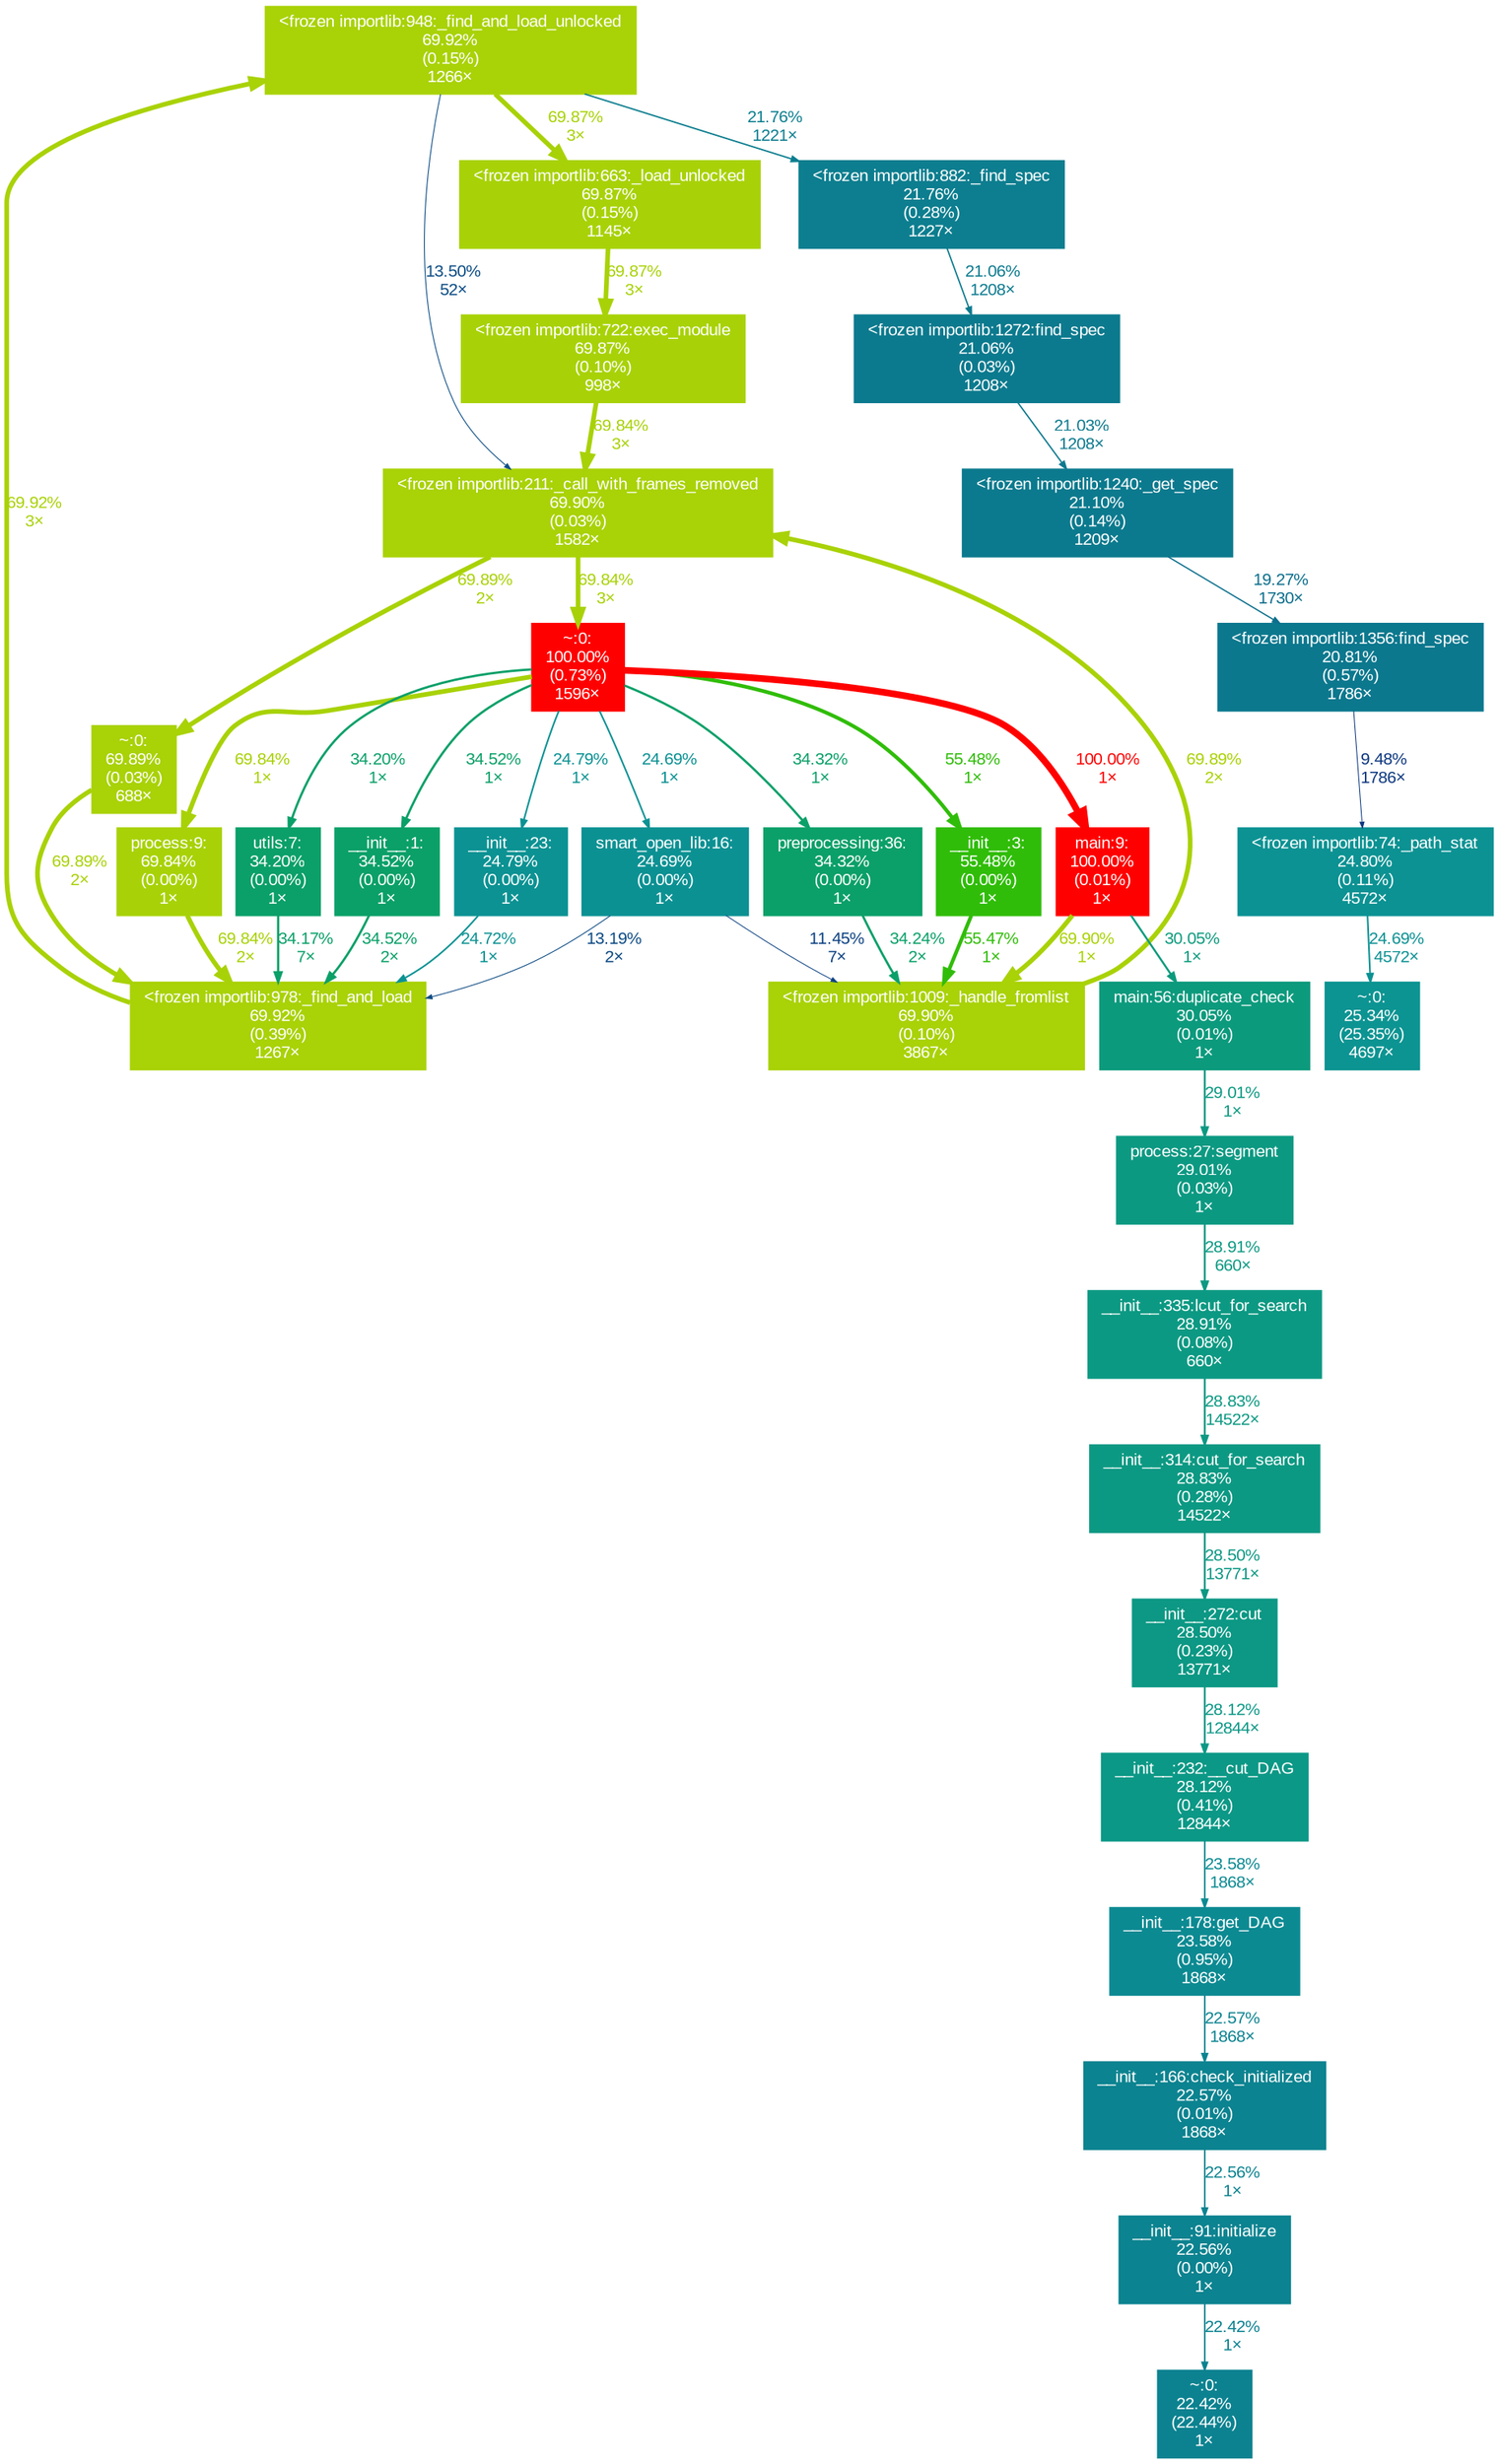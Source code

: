 digraph {
	graph [fontname=Arial, nodesep=0.125, ranksep=0.25];
	node [fontcolor=white, fontname=Arial, height=0, shape=box, style=filled, width=0];
	edge [fontname=Arial];
	3 [color="#0c788e", fontcolor="#ffffff", fontsize="10.00", label="<frozen importlib:1356:find_spec\n20.81%\n(0.57%)\n1786×", tooltip="<frozen importlib._bootstrap_external>"];
	3 -> 527 [arrowsize="0.35", color="#0d387f", fontcolor="#0d387f", fontsize="10.00", label="9.48%\n1786×", labeldistance="0.50", penwidth="0.50"];
	12 [color="#a9d207", fontcolor="#ffffff", fontsize="10.00", label="<frozen importlib:978:_find_and_load\n69.92%\n(0.39%)\n1267×", tooltip="<frozen importlib._bootstrap>"];
	12 -> 290 [arrowsize="0.84", color="#a9d207", fontcolor="#a9d207", fontsize="10.00", label="69.92%\n3×", labeldistance="2.80", penwidth="2.80"];
	16 [color="#30bd09", fontcolor="#ffffff", fontsize="10.00", label="__init__:3:\n55.48%\n(0.00%)\n1×", tooltip="C:\\Users\\28971\\Anaconda3\\envs\\se\\lib\\site-packages\\gensim\\__init__.py"];
	16 -> 291 [arrowsize="0.74", color="#30bd09", fontcolor="#30bd09", fontsize="10.00", label="55.47%\n1×", labeldistance="2.22", penwidth="2.22"];
	17 [color="#0ba069", fontcolor="#ffffff", fontsize="10.00", label="preprocessing:36:\n34.32%\n(0.00%)\n1×", tooltip="C:\\Users\\28971\\Anaconda3\\envs\\se\\lib\\site-packages\\gensim\\parsing\\preprocessing.py"];
	17 -> 291 [arrowsize="0.59", color="#0ba069", fontcolor="#0ba069", fontsize="10.00", label="34.24%\n2×", labeldistance="1.37", penwidth="1.37"];
	88 [color="#0c9293", fontcolor="#ffffff", fontsize="10.00", label="__init__:23:\n24.79%\n(0.00%)\n1×", tooltip="C:\\Users\\28971\\Anaconda3\\envs\\se\\lib\\site-packages\\smart_open\\__init__.py"];
	88 -> 12 [arrowsize="0.50", color="#0c9293", fontcolor="#0c9293", fontsize="10.00", label="24.72%\n1×", labeldistance="0.99", penwidth="0.99"];
	89 [color="#0c9193", fontcolor="#ffffff", fontsize="10.00", label="smart_open_lib:16:\n24.69%\n(0.00%)\n1×", tooltip="C:\\Users\\28971\\Anaconda3\\envs\\se\\lib\\site-packages\\smart_open\\smart_open_lib.py"];
	89 -> 12 [arrowsize="0.36", color="#0d4b84", fontcolor="#0d4b84", fontsize="10.00", label="13.19%\n2×", labeldistance="0.53", penwidth="0.53"];
	89 -> 291 [arrowsize="0.35", color="#0d4282", fontcolor="#0d4282", fontsize="10.00", label="11.45%\n7×", labeldistance="0.50", penwidth="0.50"];
	284 [color="#a9d207", fontcolor="#ffffff", fontsize="10.00", label="~:0:\n69.89%\n(0.03%)\n688×", tooltip="~"];
	284 -> 12 [arrowsize="0.84", color="#a9d207", fontcolor="#a9d207", fontsize="10.00", label="69.89%\n2×", labeldistance="2.80", penwidth="2.80"];
	287 [color="#a9d207", fontcolor="#ffffff", fontsize="10.00", label="<frozen importlib:211:_call_with_frames_removed\n69.90%\n(0.03%)\n1582×", tooltip="<frozen importlib._bootstrap>"];
	287 -> 284 [arrowsize="0.84", color="#a9d207", fontcolor="#a9d207", fontsize="10.00", label="69.89%\n2×", labeldistance="2.80", penwidth="2.80"];
	287 -> 1239 [arrowsize="0.84", color="#a8d207", fontcolor="#a8d207", fontsize="10.00", label="69.84%\n3×", labeldistance="2.79", penwidth="2.79"];
	290 [color="#a9d207", fontcolor="#ffffff", fontsize="10.00", label="<frozen importlib:948:_find_and_load_unlocked\n69.92%\n(0.15%)\n1266×", tooltip="<frozen importlib._bootstrap>"];
	290 -> 287 [arrowsize="0.37", color="#0d4d84", fontcolor="#0d4d84", fontsize="10.00", label="13.50%\n52×", labeldistance="0.54", penwidth="0.54"];
	290 -> 302 [arrowsize="0.84", color="#a8d207", fontcolor="#a8d207", fontsize="10.00", label="69.87%\n3×", labeldistance="2.79", penwidth="2.79"];
	290 -> 517 [arrowsize="0.47", color="#0c7e8f", fontcolor="#0c7e8f", fontsize="10.00", label="21.76%\n1221×", labeldistance="0.87", penwidth="0.87"];
	291 [color="#a9d207", fontcolor="#ffffff", fontsize="10.00", label="<frozen importlib:1009:_handle_fromlist\n69.90%\n(0.10%)\n3867×", tooltip="<frozen importlib._bootstrap>"];
	291 -> 287 [arrowsize="0.84", color="#a9d207", fontcolor="#a9d207", fontsize="10.00", label="69.89%\n2×", labeldistance="2.80", penwidth="2.80"];
	292 [color="#a8d207", fontcolor="#ffffff", fontsize="10.00", label="<frozen importlib:722:exec_module\n69.87%\n(0.10%)\n998×", tooltip="<frozen importlib._bootstrap_external>"];
	292 -> 287 [arrowsize="0.84", color="#a8d207", fontcolor="#a8d207", fontsize="10.00", label="69.84%\n3×", labeldistance="2.79", penwidth="2.79"];
	302 [color="#a8d207", fontcolor="#ffffff", fontsize="10.00", label="<frozen importlib:663:_load_unlocked\n69.87%\n(0.15%)\n1145×", tooltip="<frozen importlib._bootstrap>"];
	302 -> 292 [arrowsize="0.84", color="#a8d207", fontcolor="#a8d207", fontsize="10.00", label="69.87%\n3×", labeldistance="2.79", penwidth="2.79"];
	311 [color="#0c7a8e", fontcolor="#ffffff", fontsize="10.00", label="<frozen importlib:1240:_get_spec\n21.10%\n(0.14%)\n1209×", tooltip="<frozen importlib._bootstrap_external>"];
	311 -> 3 [arrowsize="0.44", color="#0c6f8c", fontcolor="#0c6f8c", fontsize="10.00", label="19.27%\n1730×", labeldistance="0.77", penwidth="0.77"];
	323 [color="#0ba068", fontcolor="#ffffff", fontsize="10.00", label="__init__:1:\n34.52%\n(0.00%)\n1×", tooltip="C:\\Users\\28971\\Anaconda3\\envs\\se\\lib\\site-packages\\gensim\\parsing\\__init__.py"];
	323 -> 12 [arrowsize="0.59", color="#0ba068", fontcolor="#0ba068", fontsize="10.00", label="34.52%\n2×", labeldistance="1.38", penwidth="1.38"];
	517 [color="#0c7e8f", fontcolor="#ffffff", fontsize="10.00", label="<frozen importlib:882:_find_spec\n21.76%\n(0.28%)\n1227×", tooltip="<frozen importlib._bootstrap>"];
	517 -> 952 [arrowsize="0.46", color="#0c7a8e", fontcolor="#0c7a8e", fontsize="10.00", label="21.06%\n1208×", labeldistance="0.84", penwidth="0.84"];
	527 [color="#0c9293", fontcolor="#ffffff", fontsize="10.00", label="<frozen importlib:74:_path_stat\n24.80%\n(0.11%)\n4572×", tooltip="<frozen importlib._bootstrap_external>"];
	527 -> 5481 [arrowsize="0.50", color="#0c9193", fontcolor="#0c9193", fontsize="10.00", label="24.69%\n4572×", labeldistance="0.99", penwidth="0.99"];
	532 [color="#ff0000", fontcolor="#ffffff", fontsize="10.00", label="main:9:\n100.00%\n(0.01%)\n1×", tooltip="main.py"];
	532 -> 291 [arrowsize="0.84", color="#a9d207", fontcolor="#a9d207", fontsize="10.00", label="69.90%\n1×", labeldistance="2.80", penwidth="2.80"];
	532 -> 1151 [arrowsize="0.55", color="#0c9a7d", fontcolor="#0c9a7d", fontsize="10.00", label="30.05%\n1×", labeldistance="1.20", penwidth="1.20"];
	533 [color="#a8d207", fontcolor="#ffffff", fontsize="10.00", label="process:9:\n69.84%\n(0.00%)\n1×", tooltip="D:\\backup\\Program\\SE\\2020SE-K\\181800331\\01\\release\\dcheck\\process.py"];
	533 -> 12 [arrowsize="0.84", color="#a8d207", fontcolor="#a8d207", fontsize="10.00", label="69.84%\n2×", labeldistance="2.79", penwidth="2.79"];
	579 [color="#0ba069", fontcolor="#ffffff", fontsize="10.00", label="utils:7:\n34.20%\n(0.00%)\n1×", tooltip="C:\\Users\\28971\\Anaconda3\\envs\\se\\lib\\site-packages\\gensim\\utils.py"];
	579 -> 12 [arrowsize="0.58", color="#0ba069", fontcolor="#0ba069", fontsize="10.00", label="34.17%\n7×", labeldistance="1.37", penwidth="1.37"];
	952 [color="#0c7a8e", fontcolor="#ffffff", fontsize="10.00", label="<frozen importlib:1272:find_spec\n21.06%\n(0.03%)\n1208×", tooltip="<frozen importlib._bootstrap_external>"];
	952 -> 311 [arrowsize="0.46", color="#0c798e", fontcolor="#0c798e", fontsize="10.00", label="21.03%\n1208×", labeldistance="0.84", penwidth="0.84"];
	1109 [color="#0c8390", fontcolor="#ffffff", fontsize="10.00", label="__init__:91:initialize\n22.56%\n(0.00%)\n1×", tooltip="C:\\Users\\28971\\Anaconda3\\envs\\se\\lib\\site-packages\\jieba\\__init__.py"];
	1109 -> 5614 [arrowsize="0.47", color="#0c8290", fontcolor="#0c8290", fontsize="10.00", label="22.42%\n1×", labeldistance="0.90", penwidth="0.90"];
	1151 [color="#0c9a7d", fontcolor="#ffffff", fontsize="10.00", label="main:56:duplicate_check\n30.05%\n(0.01%)\n1×", tooltip="main.py"];
	1151 -> 1412 [arrowsize="0.54", color="#0c9982", fontcolor="#0c9982", fontsize="10.00", label="29.01%\n1×", labeldistance="1.16", penwidth="1.16"];
	1239 [color="#ff0000", fontcolor="#ffffff", fontsize="10.00", label="~:0:\n100.00%\n(0.73%)\n1596×", tooltip="~"];
	1239 -> 16 [arrowsize="0.74", color="#30bd09", fontcolor="#30bd09", fontsize="10.00", label="55.48%\n1×", labeldistance="2.22", penwidth="2.22"];
	1239 -> 17 [arrowsize="0.59", color="#0ba069", fontcolor="#0ba069", fontsize="10.00", label="34.32%\n1×", labeldistance="1.37", penwidth="1.37"];
	1239 -> 88 [arrowsize="0.50", color="#0c9293", fontcolor="#0c9293", fontsize="10.00", label="24.79%\n1×", labeldistance="0.99", penwidth="0.99"];
	1239 -> 89 [arrowsize="0.50", color="#0c9193", fontcolor="#0c9193", fontsize="10.00", label="24.69%\n1×", labeldistance="0.99", penwidth="0.99"];
	1239 -> 323 [arrowsize="0.59", color="#0ba068", fontcolor="#0ba068", fontsize="10.00", label="34.52%\n1×", labeldistance="1.38", penwidth="1.38"];
	1239 -> 532 [arrowsize="1.00", color="#ff0000", fontcolor="#ff0000", fontsize="10.00", label="100.00%\n1×", labeldistance="4.00", penwidth="4.00"];
	1239 -> 533 [arrowsize="0.84", color="#a8d207", fontcolor="#a8d207", fontsize="10.00", label="69.84%\n1×", labeldistance="2.79", penwidth="2.79"];
	1239 -> 579 [arrowsize="0.58", color="#0ba069", fontcolor="#0ba069", fontsize="10.00", label="34.20%\n1×", labeldistance="1.37", penwidth="1.37"];
	1412 [color="#0c9982", fontcolor="#ffffff", fontsize="10.00", label="process:27:segment\n29.01%\n(0.03%)\n1×", tooltip="D:\\backup\\Program\\SE\\2020SE-K\\181800331\\01\\release\\dcheck\\process.py"];
	1412 -> 1432 [arrowsize="0.54", color="#0c9983", fontcolor="#0c9983", fontsize="10.00", label="28.91%\n660×", labeldistance="1.16", penwidth="1.16"];
	1424 [color="#0c8390", fontcolor="#ffffff", fontsize="10.00", label="__init__:166:check_initialized\n22.57%\n(0.01%)\n1868×", tooltip="C:\\Users\\28971\\Anaconda3\\envs\\se\\lib\\site-packages\\jieba\\__init__.py"];
	1424 -> 1109 [arrowsize="0.47", color="#0c8390", fontcolor="#0c8390", fontsize="10.00", label="22.56%\n1×", labeldistance="0.90", penwidth="0.90"];
	1425 [color="#0c8a92", fontcolor="#ffffff", fontsize="10.00", label="__init__:178:get_DAG\n23.58%\n(0.95%)\n1868×", tooltip="C:\\Users\\28971\\Anaconda3\\envs\\se\\lib\\site-packages\\jieba\\__init__.py"];
	1425 -> 1424 [arrowsize="0.48", color="#0c8390", fontcolor="#0c8390", fontsize="10.00", label="22.57%\n1868×", labeldistance="0.90", penwidth="0.90"];
	1429 [color="#0c9886", fontcolor="#ffffff", fontsize="10.00", label="__init__:232:__cut_DAG\n28.12%\n(0.41%)\n12844×", tooltip="C:\\Users\\28971\\Anaconda3\\envs\\se\\lib\\site-packages\\jieba\\__init__.py"];
	1429 -> 1425 [arrowsize="0.49", color="#0c8a92", fontcolor="#0c8a92", fontsize="10.00", label="23.58%\n1868×", labeldistance="0.94", penwidth="0.94"];
	1430 [color="#0c9884", fontcolor="#ffffff", fontsize="10.00", label="__init__:272:cut\n28.50%\n(0.23%)\n13771×", tooltip="C:\\Users\\28971\\Anaconda3\\envs\\se\\lib\\site-packages\\jieba\\__init__.py"];
	1430 -> 1429 [arrowsize="0.53", color="#0c9886", fontcolor="#0c9886", fontsize="10.00", label="28.12%\n12844×", labeldistance="1.12", penwidth="1.12"];
	1431 [color="#0c9983", fontcolor="#ffffff", fontsize="10.00", label="__init__:314:cut_for_search\n28.83%\n(0.28%)\n14522×", tooltip="C:\\Users\\28971\\Anaconda3\\envs\\se\\lib\\site-packages\\jieba\\__init__.py"];
	1431 -> 1430 [arrowsize="0.53", color="#0c9884", fontcolor="#0c9884", fontsize="10.00", label="28.50%\n13771×", labeldistance="1.14", penwidth="1.14"];
	1432 [color="#0c9983", fontcolor="#ffffff", fontsize="10.00", label="__init__:335:lcut_for_search\n28.91%\n(0.08%)\n660×", tooltip="C:\\Users\\28971\\Anaconda3\\envs\\se\\lib\\site-packages\\jieba\\__init__.py"];
	1432 -> 1431 [arrowsize="0.54", color="#0c9983", fontcolor="#0c9983", fontsize="10.00", label="28.83%\n14522×", labeldistance="1.15", penwidth="1.15"];
	5481 [color="#0c9492", fontcolor="#ffffff", fontsize="10.00", label="~:0:\n25.34%\n(25.35%)\n4697×", tooltip="~"];
	5614 [color="#0c8290", fontcolor="#ffffff", fontsize="10.00", label="~:0:\n22.42%\n(22.44%)\n1×", tooltip="~"];
}
